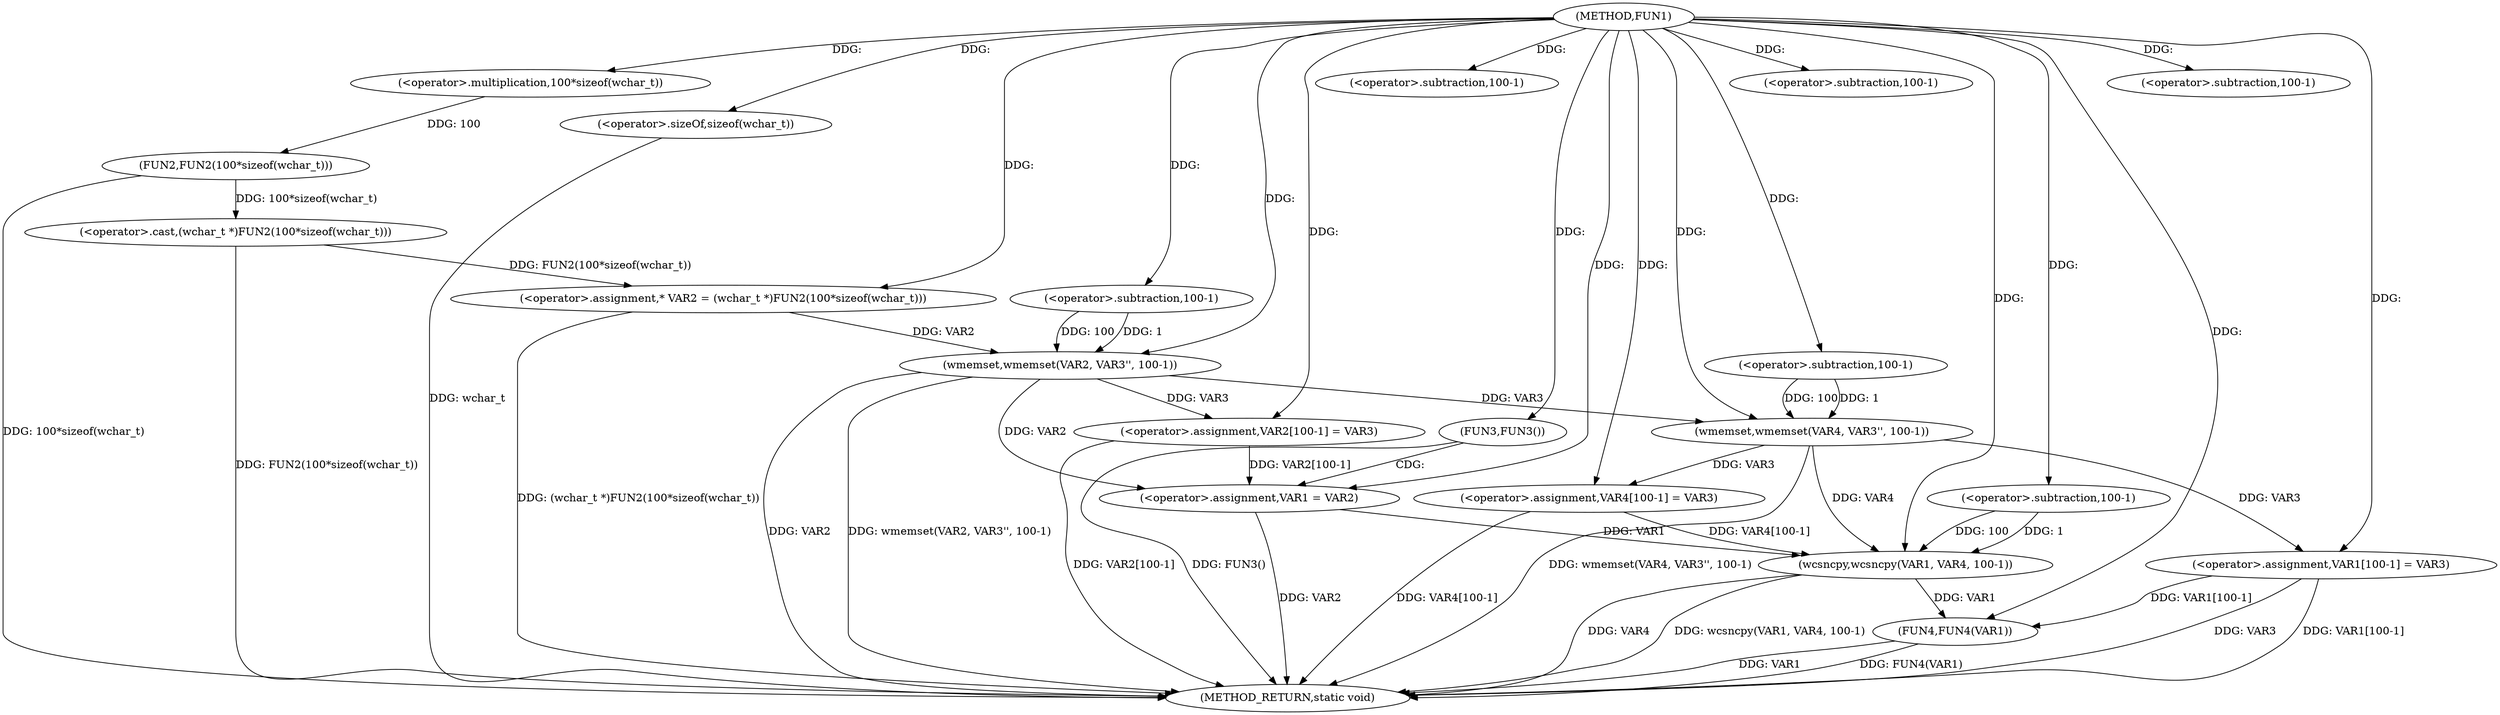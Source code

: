 digraph FUN1 {  
"1000100" [label = "(METHOD,FUN1)" ]
"1000162" [label = "(METHOD_RETURN,static void)" ]
"1000104" [label = "(<operator>.assignment,* VAR2 = (wchar_t *)FUN2(100*sizeof(wchar_t)))" ]
"1000106" [label = "(<operator>.cast,(wchar_t *)FUN2(100*sizeof(wchar_t)))" ]
"1000108" [label = "(FUN2,FUN2(100*sizeof(wchar_t)))" ]
"1000109" [label = "(<operator>.multiplication,100*sizeof(wchar_t))" ]
"1000111" [label = "(<operator>.sizeOf,sizeof(wchar_t))" ]
"1000113" [label = "(wmemset,wmemset(VAR2, VAR3'', 100-1))" ]
"1000116" [label = "(<operator>.subtraction,100-1)" ]
"1000119" [label = "(<operator>.assignment,VAR2[100-1] = VAR3)" ]
"1000122" [label = "(<operator>.subtraction,100-1)" ]
"1000127" [label = "(FUN3,FUN3())" ]
"1000129" [label = "(<operator>.assignment,VAR1 = VAR2)" ]
"1000134" [label = "(wmemset,wmemset(VAR4, VAR3'', 100-1))" ]
"1000137" [label = "(<operator>.subtraction,100-1)" ]
"1000140" [label = "(<operator>.assignment,VAR4[100-1] = VAR3)" ]
"1000143" [label = "(<operator>.subtraction,100-1)" ]
"1000147" [label = "(wcsncpy,wcsncpy(VAR1, VAR4, 100-1))" ]
"1000150" [label = "(<operator>.subtraction,100-1)" ]
"1000153" [label = "(<operator>.assignment,VAR1[100-1] = VAR3)" ]
"1000156" [label = "(<operator>.subtraction,100-1)" ]
"1000160" [label = "(FUN4,FUN4(VAR1))" ]
  "1000153" -> "1000162"  [ label = "DDG: VAR3"] 
  "1000106" -> "1000162"  [ label = "DDG: FUN2(100*sizeof(wchar_t))"] 
  "1000140" -> "1000162"  [ label = "DDG: VAR4[100-1]"] 
  "1000147" -> "1000162"  [ label = "DDG: VAR4"] 
  "1000111" -> "1000162"  [ label = "DDG: wchar_t"] 
  "1000153" -> "1000162"  [ label = "DDG: VAR1[100-1]"] 
  "1000129" -> "1000162"  [ label = "DDG: VAR2"] 
  "1000113" -> "1000162"  [ label = "DDG: VAR2"] 
  "1000160" -> "1000162"  [ label = "DDG: FUN4(VAR1)"] 
  "1000134" -> "1000162"  [ label = "DDG: wmemset(VAR4, VAR3'', 100-1)"] 
  "1000127" -> "1000162"  [ label = "DDG: FUN3()"] 
  "1000113" -> "1000162"  [ label = "DDG: wmemset(VAR2, VAR3'', 100-1)"] 
  "1000119" -> "1000162"  [ label = "DDG: VAR2[100-1]"] 
  "1000147" -> "1000162"  [ label = "DDG: wcsncpy(VAR1, VAR4, 100-1)"] 
  "1000160" -> "1000162"  [ label = "DDG: VAR1"] 
  "1000104" -> "1000162"  [ label = "DDG: (wchar_t *)FUN2(100*sizeof(wchar_t))"] 
  "1000108" -> "1000162"  [ label = "DDG: 100*sizeof(wchar_t)"] 
  "1000106" -> "1000104"  [ label = "DDG: FUN2(100*sizeof(wchar_t))"] 
  "1000100" -> "1000104"  [ label = "DDG: "] 
  "1000108" -> "1000106"  [ label = "DDG: 100*sizeof(wchar_t)"] 
  "1000109" -> "1000108"  [ label = "DDG: 100"] 
  "1000100" -> "1000109"  [ label = "DDG: "] 
  "1000100" -> "1000111"  [ label = "DDG: "] 
  "1000104" -> "1000113"  [ label = "DDG: VAR2"] 
  "1000100" -> "1000113"  [ label = "DDG: "] 
  "1000116" -> "1000113"  [ label = "DDG: 100"] 
  "1000116" -> "1000113"  [ label = "DDG: 1"] 
  "1000100" -> "1000116"  [ label = "DDG: "] 
  "1000113" -> "1000119"  [ label = "DDG: VAR3"] 
  "1000100" -> "1000119"  [ label = "DDG: "] 
  "1000100" -> "1000122"  [ label = "DDG: "] 
  "1000100" -> "1000127"  [ label = "DDG: "] 
  "1000113" -> "1000129"  [ label = "DDG: VAR2"] 
  "1000119" -> "1000129"  [ label = "DDG: VAR2[100-1]"] 
  "1000100" -> "1000129"  [ label = "DDG: "] 
  "1000100" -> "1000134"  [ label = "DDG: "] 
  "1000113" -> "1000134"  [ label = "DDG: VAR3"] 
  "1000137" -> "1000134"  [ label = "DDG: 100"] 
  "1000137" -> "1000134"  [ label = "DDG: 1"] 
  "1000100" -> "1000137"  [ label = "DDG: "] 
  "1000134" -> "1000140"  [ label = "DDG: VAR3"] 
  "1000100" -> "1000140"  [ label = "DDG: "] 
  "1000100" -> "1000143"  [ label = "DDG: "] 
  "1000129" -> "1000147"  [ label = "DDG: VAR1"] 
  "1000100" -> "1000147"  [ label = "DDG: "] 
  "1000140" -> "1000147"  [ label = "DDG: VAR4[100-1]"] 
  "1000134" -> "1000147"  [ label = "DDG: VAR4"] 
  "1000150" -> "1000147"  [ label = "DDG: 100"] 
  "1000150" -> "1000147"  [ label = "DDG: 1"] 
  "1000100" -> "1000150"  [ label = "DDG: "] 
  "1000100" -> "1000153"  [ label = "DDG: "] 
  "1000134" -> "1000153"  [ label = "DDG: VAR3"] 
  "1000100" -> "1000156"  [ label = "DDG: "] 
  "1000147" -> "1000160"  [ label = "DDG: VAR1"] 
  "1000153" -> "1000160"  [ label = "DDG: VAR1[100-1]"] 
  "1000100" -> "1000160"  [ label = "DDG: "] 
  "1000127" -> "1000129"  [ label = "CDG: "] 
}
